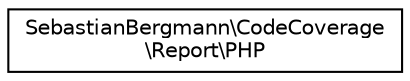 digraph "Graphical Class Hierarchy"
{
  edge [fontname="Helvetica",fontsize="10",labelfontname="Helvetica",labelfontsize="10"];
  node [fontname="Helvetica",fontsize="10",shape=record];
  rankdir="LR";
  Node0 [label="SebastianBergmann\\CodeCoverage\l\\Report\\PHP",height=0.2,width=0.4,color="black", fillcolor="white", style="filled",URL="$classSebastianBergmann_1_1CodeCoverage_1_1Report_1_1PHP.html"];
}
